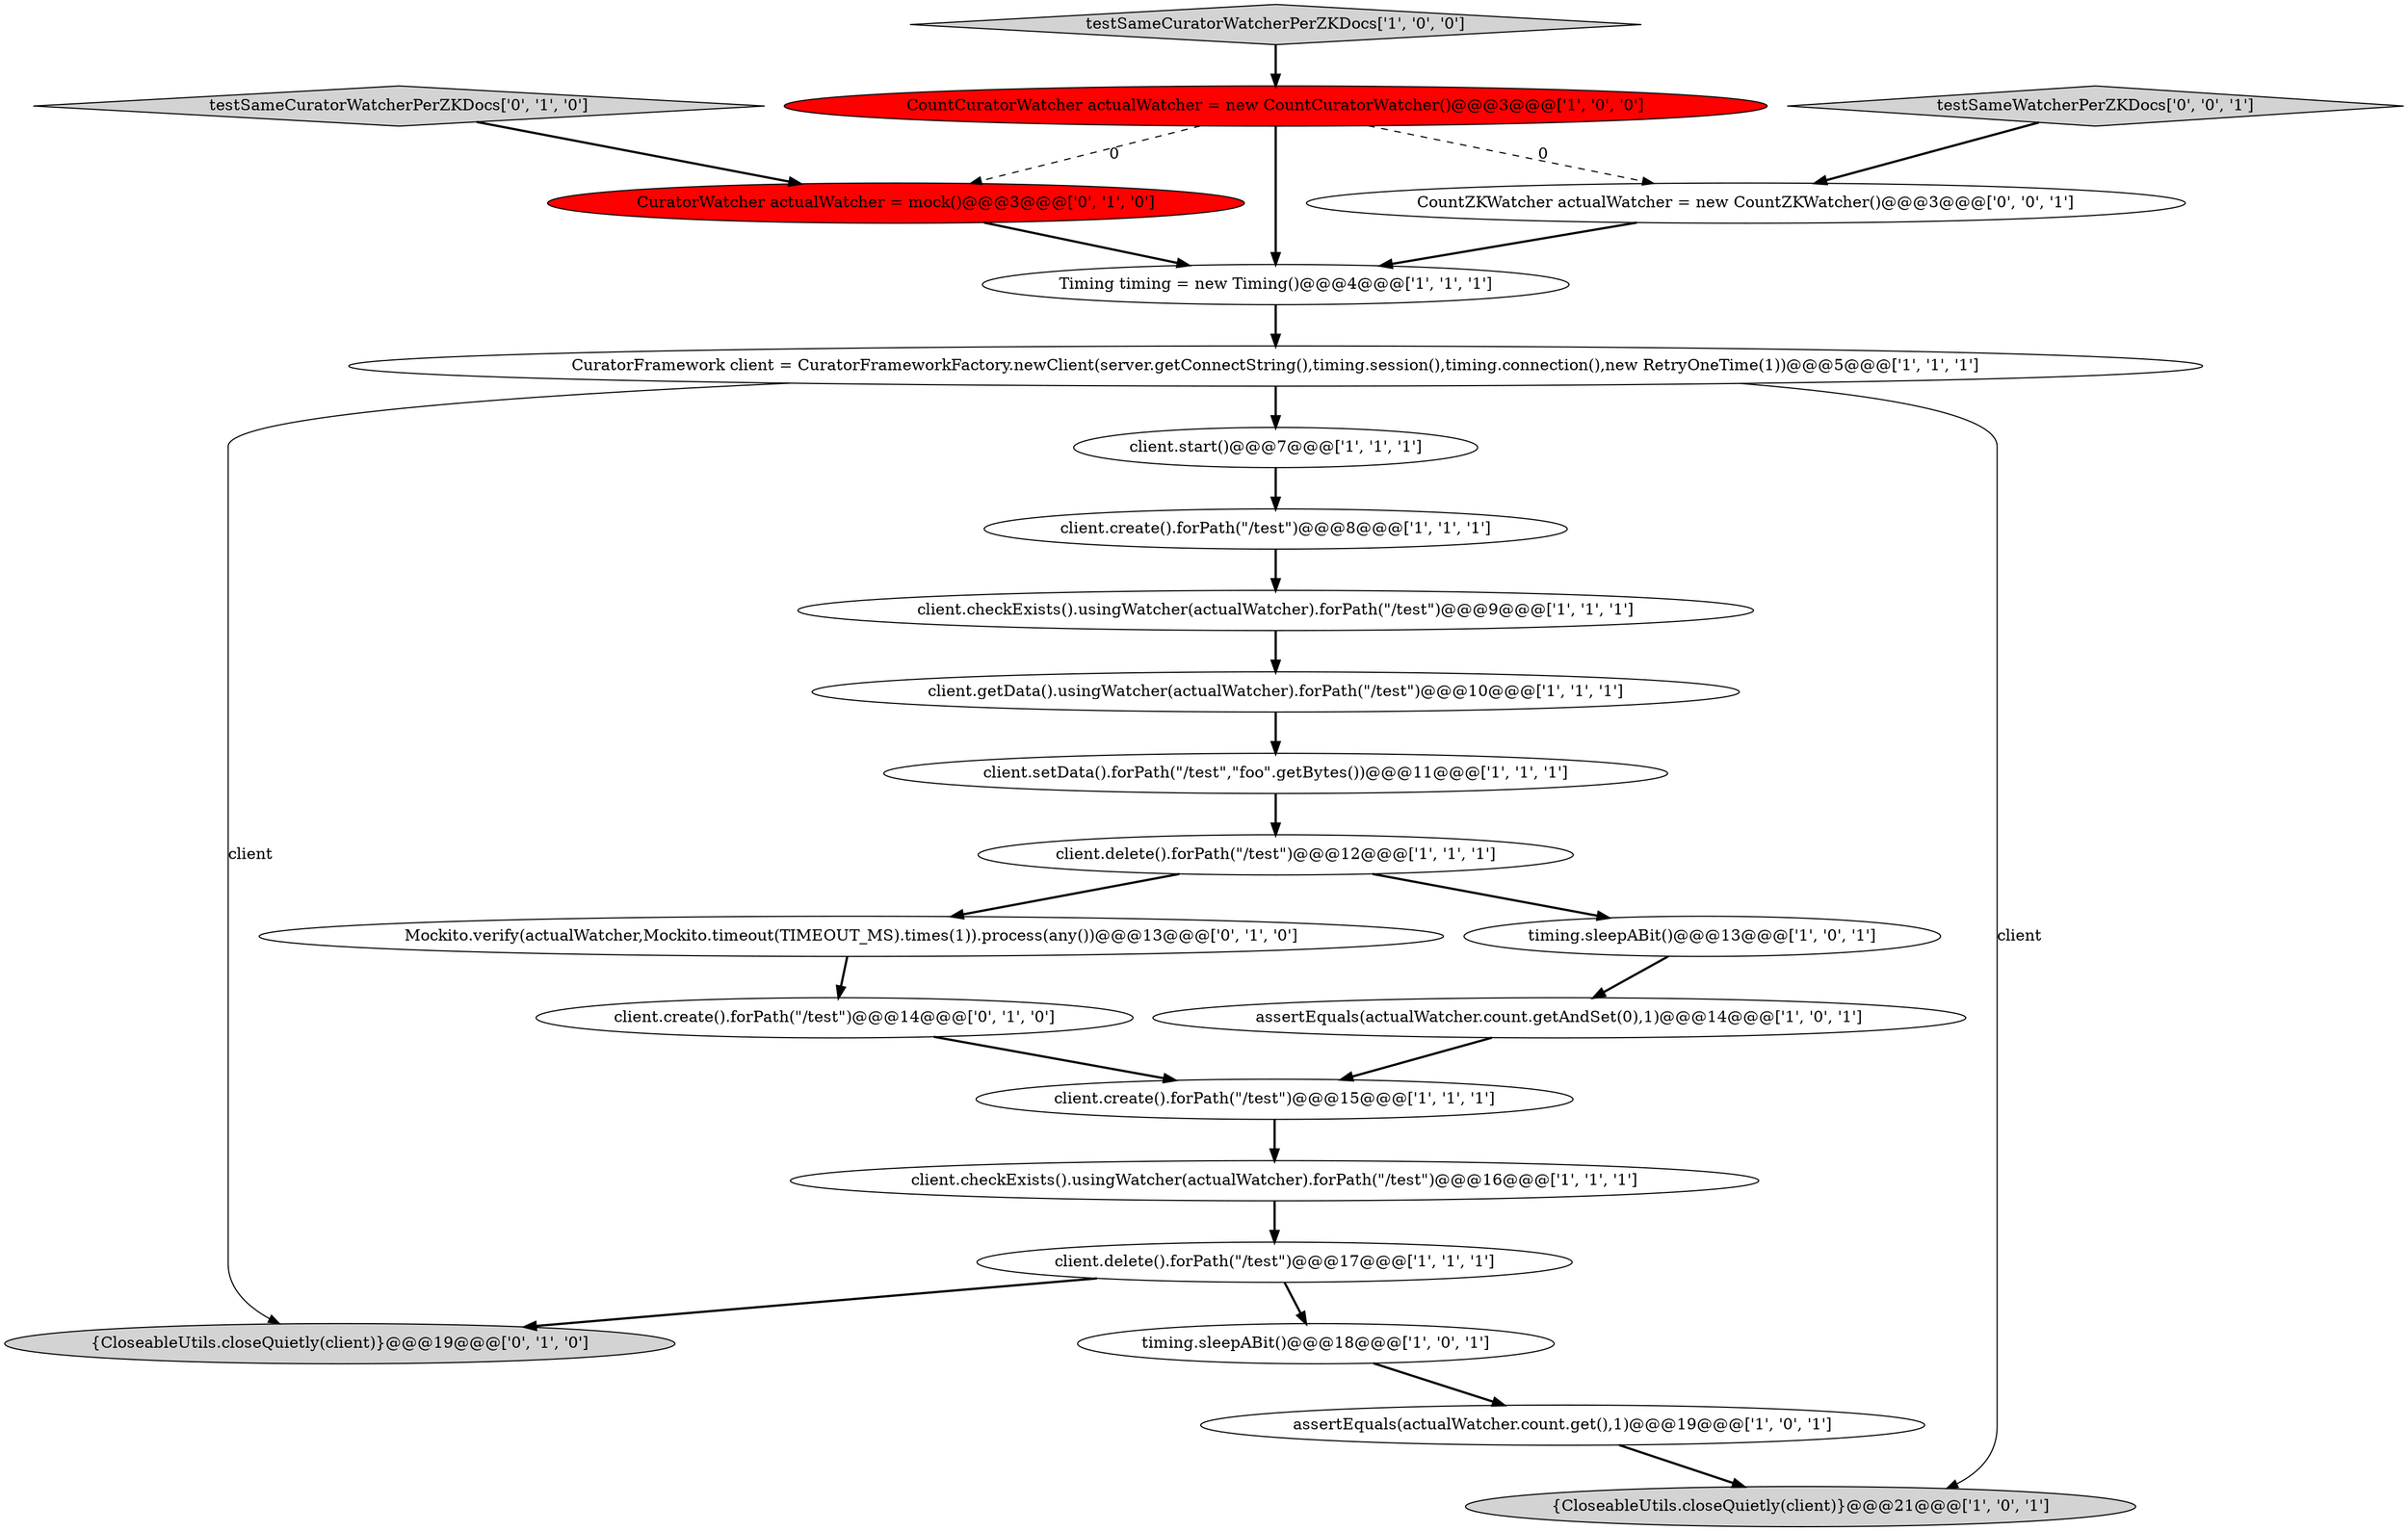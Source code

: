 digraph {
15 [style = filled, label = "client.setData().forPath(\"/test\",\"foo\".getBytes())@@@11@@@['1', '1', '1']", fillcolor = white, shape = ellipse image = "AAA0AAABBB1BBB"];
21 [style = filled, label = "client.create().forPath(\"/test\")@@@14@@@['0', '1', '0']", fillcolor = white, shape = ellipse image = "AAA0AAABBB2BBB"];
3 [style = filled, label = "client.start()@@@7@@@['1', '1', '1']", fillcolor = white, shape = ellipse image = "AAA0AAABBB1BBB"];
16 [style = filled, label = "Timing timing = new Timing()@@@4@@@['1', '1', '1']", fillcolor = white, shape = ellipse image = "AAA0AAABBB1BBB"];
20 [style = filled, label = "CuratorWatcher actualWatcher = mock()@@@3@@@['0', '1', '0']", fillcolor = red, shape = ellipse image = "AAA1AAABBB2BBB"];
17 [style = filled, label = "client.delete().forPath(\"/test\")@@@17@@@['1', '1', '1']", fillcolor = white, shape = ellipse image = "AAA0AAABBB1BBB"];
23 [style = filled, label = "testSameWatcherPerZKDocs['0', '0', '1']", fillcolor = lightgray, shape = diamond image = "AAA0AAABBB3BBB"];
19 [style = filled, label = "Mockito.verify(actualWatcher,Mockito.timeout(TIMEOUT_MS).times(1)).process(any())@@@13@@@['0', '1', '0']", fillcolor = white, shape = ellipse image = "AAA0AAABBB2BBB"];
18 [style = filled, label = "{CloseableUtils.closeQuietly(client)}@@@19@@@['0', '1', '0']", fillcolor = lightgray, shape = ellipse image = "AAA0AAABBB2BBB"];
10 [style = filled, label = "{CloseableUtils.closeQuietly(client)}@@@21@@@['1', '0', '1']", fillcolor = lightgray, shape = ellipse image = "AAA0AAABBB1BBB"];
9 [style = filled, label = "client.delete().forPath(\"/test\")@@@12@@@['1', '1', '1']", fillcolor = white, shape = ellipse image = "AAA0AAABBB1BBB"];
7 [style = filled, label = "testSameCuratorWatcherPerZKDocs['1', '0', '0']", fillcolor = lightgray, shape = diamond image = "AAA0AAABBB1BBB"];
1 [style = filled, label = "client.checkExists().usingWatcher(actualWatcher).forPath(\"/test\")@@@9@@@['1', '1', '1']", fillcolor = white, shape = ellipse image = "AAA0AAABBB1BBB"];
24 [style = filled, label = "CountZKWatcher actualWatcher = new CountZKWatcher()@@@3@@@['0', '0', '1']", fillcolor = white, shape = ellipse image = "AAA0AAABBB3BBB"];
12 [style = filled, label = "timing.sleepABit()@@@13@@@['1', '0', '1']", fillcolor = white, shape = ellipse image = "AAA0AAABBB1BBB"];
8 [style = filled, label = "CountCuratorWatcher actualWatcher = new CountCuratorWatcher()@@@3@@@['1', '0', '0']", fillcolor = red, shape = ellipse image = "AAA1AAABBB1BBB"];
13 [style = filled, label = "CuratorFramework client = CuratorFrameworkFactory.newClient(server.getConnectString(),timing.session(),timing.connection(),new RetryOneTime(1))@@@5@@@['1', '1', '1']", fillcolor = white, shape = ellipse image = "AAA0AAABBB1BBB"];
5 [style = filled, label = "assertEquals(actualWatcher.count.get(),1)@@@19@@@['1', '0', '1']", fillcolor = white, shape = ellipse image = "AAA0AAABBB1BBB"];
0 [style = filled, label = "assertEquals(actualWatcher.count.getAndSet(0),1)@@@14@@@['1', '0', '1']", fillcolor = white, shape = ellipse image = "AAA0AAABBB1BBB"];
22 [style = filled, label = "testSameCuratorWatcherPerZKDocs['0', '1', '0']", fillcolor = lightgray, shape = diamond image = "AAA0AAABBB2BBB"];
4 [style = filled, label = "client.create().forPath(\"/test\")@@@15@@@['1', '1', '1']", fillcolor = white, shape = ellipse image = "AAA0AAABBB1BBB"];
2 [style = filled, label = "timing.sleepABit()@@@18@@@['1', '0', '1']", fillcolor = white, shape = ellipse image = "AAA0AAABBB1BBB"];
6 [style = filled, label = "client.checkExists().usingWatcher(actualWatcher).forPath(\"/test\")@@@16@@@['1', '1', '1']", fillcolor = white, shape = ellipse image = "AAA0AAABBB1BBB"];
14 [style = filled, label = "client.create().forPath(\"/test\")@@@8@@@['1', '1', '1']", fillcolor = white, shape = ellipse image = "AAA0AAABBB1BBB"];
11 [style = filled, label = "client.getData().usingWatcher(actualWatcher).forPath(\"/test\")@@@10@@@['1', '1', '1']", fillcolor = white, shape = ellipse image = "AAA0AAABBB1BBB"];
6->17 [style = bold, label=""];
8->16 [style = bold, label=""];
5->10 [style = bold, label=""];
16->13 [style = bold, label=""];
4->6 [style = bold, label=""];
3->14 [style = bold, label=""];
8->20 [style = dashed, label="0"];
13->10 [style = solid, label="client"];
8->24 [style = dashed, label="0"];
7->8 [style = bold, label=""];
12->0 [style = bold, label=""];
11->15 [style = bold, label=""];
14->1 [style = bold, label=""];
1->11 [style = bold, label=""];
24->16 [style = bold, label=""];
23->24 [style = bold, label=""];
20->16 [style = bold, label=""];
13->3 [style = bold, label=""];
17->2 [style = bold, label=""];
22->20 [style = bold, label=""];
0->4 [style = bold, label=""];
15->9 [style = bold, label=""];
9->19 [style = bold, label=""];
9->12 [style = bold, label=""];
13->18 [style = solid, label="client"];
17->18 [style = bold, label=""];
2->5 [style = bold, label=""];
21->4 [style = bold, label=""];
19->21 [style = bold, label=""];
}
